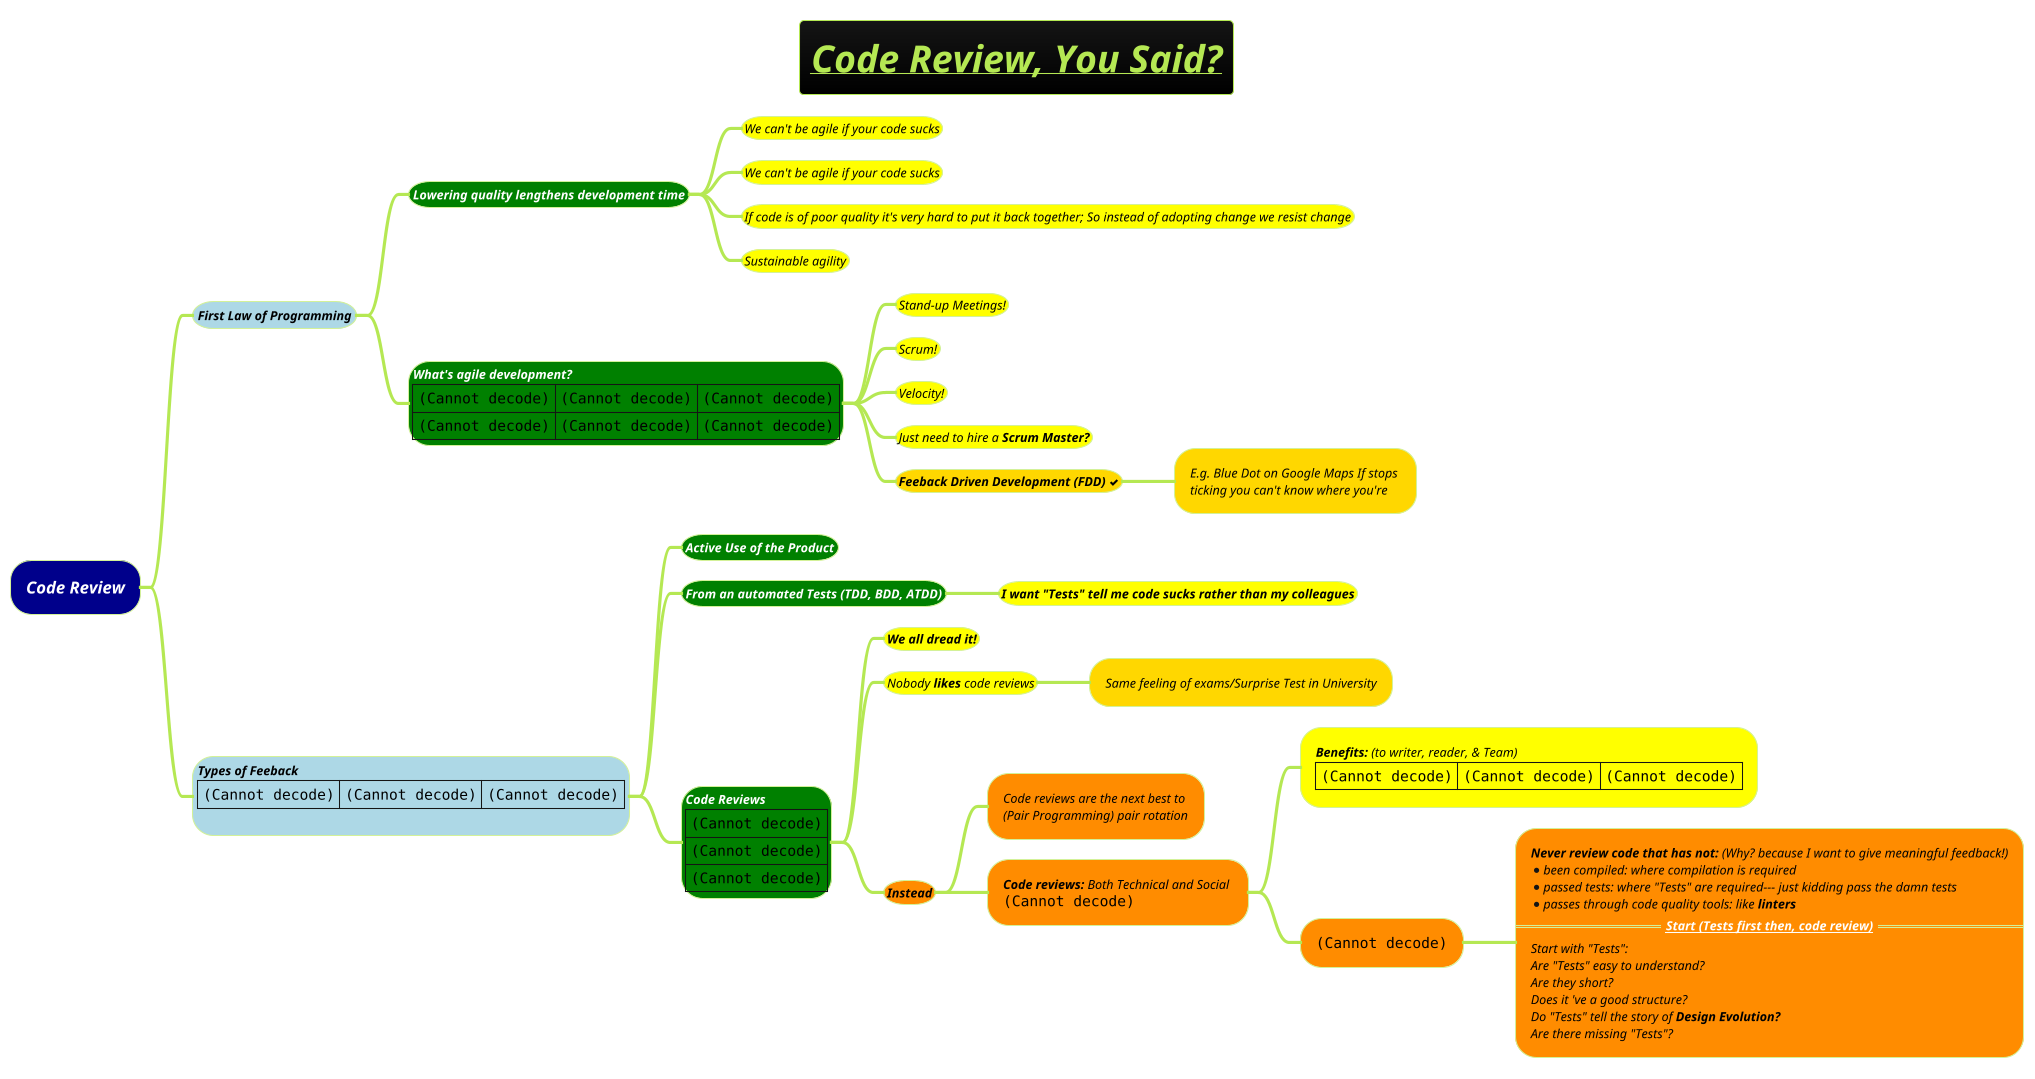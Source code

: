 @startmindmap

title =<i><b><u>Code Review, You Said?
!theme hacker

*[#darkblue] <i><color #white>Code Review
**[#lightblue] <i><color #black><size:12>First Law of Programming
***[#green] <b><i><color #white><size:12>Lowering quality lengthens development time
****[#yellow] <i><color #black><size:12>We can't be agile if your code sucks
****[#yellow] <i><color #black><size:12>We can't be agile if your code sucks
****[#yellow] <i><color #black><size:12>If code is of poor quality it's very hard to put it back together; So instead of adopting change we resist change
****[#yellow] <i><color #black><size:12>Sustainable agility
***[#green]:<b><i><color #white><size:12>What's agile development?
|<img:images/img_482.png{scale=.28}>|<img:images/img_483.png{scale=.28}>|<img:images/img_481.png{scale=.28}>|
|<img:images/img_479.png{scale=.3}>|<img:images/img_480.png{scale=.35}>|<img:images/img_480.png{scale=.35}>|;
****[#yellow] <i><color #black><size:12>Stand-up Meetings!
****[#yellow] <i><color #black><size:12>Scrum!
****[#yellow] <i><color #black><size:12>Velocity!
****[#yellow] <i><color #black><size:12>Just need to hire a <b>Scrum Master?
****[#gold] <b><i><color #black><size:12>Feeback Driven Development (FDD) <&check>
*****[#gold] <i><color #black><size:12>E.g. Blue Dot on Google Maps If stops \n<i><color #black><size:12>ticking you can't know where you're
**[#lightblue]:<i><color #black><size:12>Types of Feeback
|<img:images/img_484.png{scale=.3}>|<img:images/img_485.png{scale=.3}>|<img:images/img_486.png{scale=.3}>|
;
***[#green] <b><i><color #white><size:12>Active Use of the Product
***[#green] <b><i><color #white><size:12>From an automated Tests (TDD, BDD, ATDD)
****[#yellow] <b><i><color #black><size:12>I want "Tests" tell me code sucks rather than my colleagues
***[#green]:<b><i><color #white><size:12>Code Reviews
|<img:images/img_487.png{scale=.25}>|
|<img:images/img_488.png{scale=.33}>|
|<img:images/img_489.png{scale=.4}>|;
****[#yellow] <b><i><color #black><size:12>We all dread it!
****[#yellow] <i><color #black><size:12>Nobody **likes** code reviews
*****[#gold] <i><color #black><size:12>Same feeling of exams/Surprise Test in University
****[#darkorange] <b><i><color #black><size:12>Instead
*****[#darkorange] <i><color #black><size:12>Code reviews are the next best to \n<i><color #black><size:12>(Pair Programming) pair rotation
*****[#darkorange] <i><color #black><size:12>**Code reviews:** Both Technical and Social \n<img:images/img_490.png{scale=.63}>
******[#yellow]:<i><color #black><size:12>**Benefits:** (to writer, reader, & Team)
|<img:images/img_491.png{scale=.45}>|<img:images/img_492.png{scale=.4}>|<img:images/img_493.png{scale=.42}>|;
******[#darkorange] <i><color #black><size:12><img:images/img_494.png{scale=.35}>
*******[#darkorange]:<i><color #black><size:12><b>Never review code that has not:</b> (Why? because I want to give meaningful feedback!)
*<i><color #black><size:12>been compiled: where compilation is required
*<i><color #black><size:12>passed tests: where "Tests" are required--- just kidding pass the damn tests
*<i><color #black><size:12>passes through code quality tools: like <b>linters
==<i><color #black><size:12><b>[[docs/3-programming-languages/Venkat-Subramaniam/images/img_84.png Start (Tests first then, code review)]]==
<i><color #black><size:12>Start with "Tests":
<i><color #black><size:12>Are "Tests" easy to understand?
<i><color #black><size:12>Are they short?
<i><color #black><size:12>Does it 've a good structure?
<i><color #black><size:12>Do "Tests" tell the story of <b>Design Evolution?
<i><color #black><size:12>Are there missing "Tests"?;


@endmindmap
